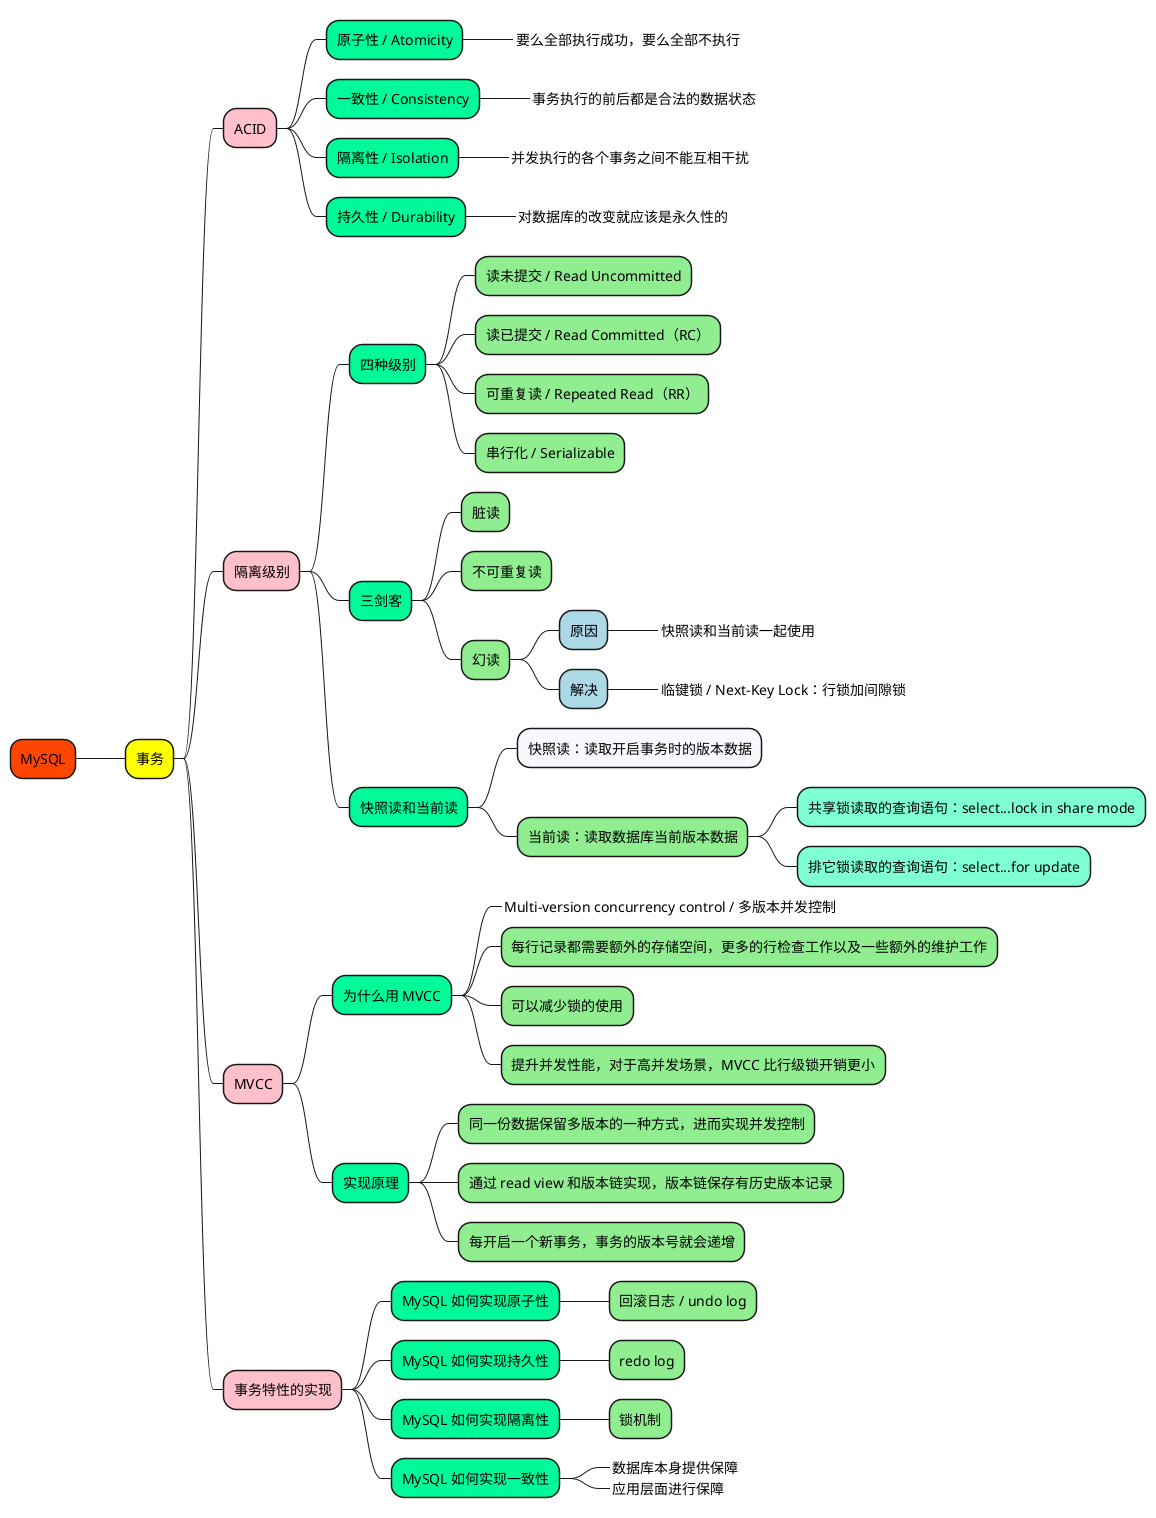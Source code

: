 @startmindmap

+[#OrangeRed] MySQL

++[#yellow] 事务

+++[#Pink] ACID

++++[#MediumSpringGreen] 原子性 / Atomicity
+++++[#LightGreen]_ 要么全部执行成功，要么全部不执行
++++[#MediumSpringGreen] 一致性 / Consistency
+++++[#LightGreen]_ 事务执行的前后都是合法的数据状态
++++[#MediumSpringGreen] 隔离性 / Isolation
+++++[#LightGreen]_ 并发执行的各个事务之间不能互相干扰
++++[#MediumSpringGreen] 持久性 / Durability
+++++[#LightGreen]_ 对数据库的改变就应该是永久性的


+++[#Pink] 隔离级别

++++[#MediumSpringGreen] 四种级别
+++++[#LightGreen] 读未提交 / Read Uncommitted
+++++[#LightGreen] 读已提交 / Read Committed（RC）
+++++[#LightGreen] 可重复读 / Repeated Read（RR）
+++++[#LightGreen] 串行化 / Serializable

++++[#MediumSpringGreen] 三剑客
+++++[#LightGreen] 脏读
+++++[#LightGreen] 不可重复读
+++++[#LightGreen] 幻读

++++++[#LightBlue] 原因
+++++++[#Aquamarine]_ 快照读和当前读一起使用

++++++[#LightBlue] 解决
+++++++[#Aquamarine]_ 临键锁 / Next-Key Lock：行锁加间隙锁

++++[#MediumSpringGreen] 快照读和当前读
+++++[#GhostWhite] 快照读：读取开启事务时的版本数据
+++++[#LightGreen] 当前读：读取数据库当前版本数据
++++++[#Aquamarine] 共享锁读取的查询语句：select...lock in share mode
++++++[#Aquamarine] 排它锁读取的查询语句：select...for update


+++[#Pink] MVCC

++++[#MediumSpringGreen] 为什么用 MVCC
+++++[#LightGreen]_ Multi-version concurrency control / 多版本并发控制
+++++[#LightGreen] 每行记录都需要额外的存储空间，更多的行检查工作以及一些额外的维护工作
+++++[#LightGreen] 可以减少锁的使用
+++++[#LightGreen] 提升并发性能，对于高并发场景，MVCC 比行级锁开销更小

++++[#MediumSpringGreen] 实现原理
+++++[#LightGreen] 同一份数据保留多版本的一种方式，进而实现并发控制
+++++[#LightGreen] 通过 read view 和版本链实现，版本链保存有历史版本记录
+++++[#LightGreen] 每开启一个新事务，事务的版本号就会递增


+++[#Pink] 事务特性的实现

++++[#MediumSpringGreen] MySQL 如何实现原子性
+++++[#LightGreen] 回滚日志 / undo log
++++[#MediumSpringGreen] MySQL 如何实现持久性
+++++[#LightGreen] redo log
++++[#MediumSpringGreen] MySQL 如何实现隔离性
+++++[#LightGreen] 锁机制
++++[#MediumSpringGreen] MySQL 如何实现一致性
+++++[#LightGreen]_ 数据库本身提供保障
+++++[#LightGreen]_ 应用层面进行保障


@endmindmap